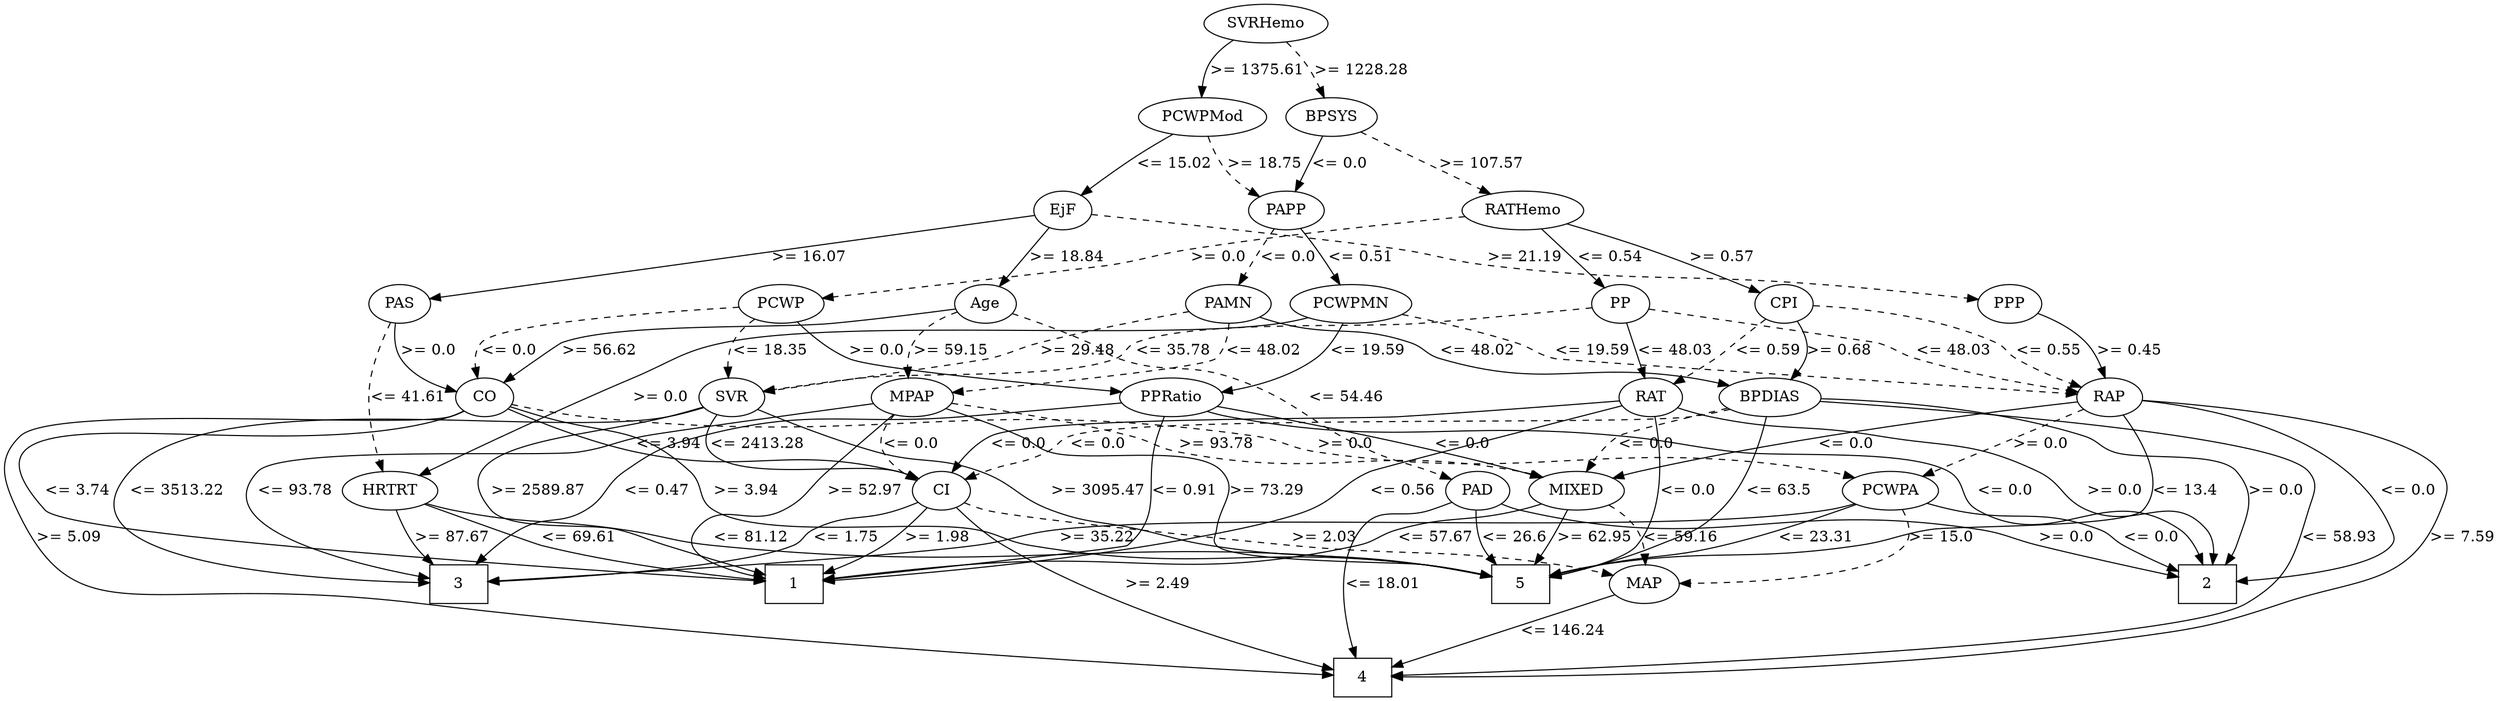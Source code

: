 strict digraph G {
	graph [bb="0,0,2004.5,645"];
	node [label="\N"];
	1	[height=0.5,
		pos="1044.5,105",
		shape=box,
		width=0.75];
	2	[height=0.5,
		pos="1731.5,105",
		shape=box,
		width=0.75];
	3	[height=0.5,
		pos="197.49,105",
		shape=box,
		width=0.75];
	4	[height=0.5,
		pos="655.49,18",
		shape=box,
		width=0.75];
	5	[height=0.5,
		pos="782.49,105",
		shape=box,
		width=0.75];
	RAP	[height=0.5,
		pos="1654.5,279",
		width=0.77778];
	RAP -> 2	[label="<= 0.0",
		lp="1939.5,192",
		op="<=",
		param=0.0,
		pos="e,1758.7,106.61 1682.6,276.93 1744.4,272.78 1890.4,252.73 1931.5,156 1934.1,149.86 1935.8,146.1 1931.5,141 1911.1,116.76 1820.9,\
109.31 1768.8,107.01",
		style=solid];
	RAP -> 4	[label=">= 7.59",
		lp="1982,148.5",
		op=">=",
		param=7.59,
		pos="e,682.83,19.432 1682.4,276.4 1751.9,271.75 1929.7,255.53 1962.5,210 1980.9,184.46 1969.6,162.34 1946.5,141 1839.4,42.246 1775.3,\
70.006 1630.5,54 1443.7,33.35 848.16,22.202 692.83,19.598",
		style=solid];
	RAP -> 5	[label="<= 13.4",
		lp="1365,192",
		op="<=",
		param=13.4,
		pos="e,809.54,107.99 1639,263.78 1625.1,251.92 1603.5,235.74 1581.5,228 1531.2,210.35 1387.9,237.78 1342.5,210 1326.5,200.22 1335.9,184.71 \
1320.5,174 1286.3,150.21 1268.8,166.61 1228.5,156 1208.1,150.63 1204.1,145.28 1183.5,141 1148.4,133.73 912.15,115.64 819.58,108.74",
		style=solid];
	PCWPA	[height=0.5,
		pos="1190.5,192",
		width=1.1555];
	RAP -> PCWPA	[label=">= 0.0",
		lp="1561.5,235.5",
		op=">=",
		param=0.0,
		pos="e,1221.9,203.84 1630.5,269.48 1597.1,258 1534.5,237.89 1479.5,228 1377.3,209.64 1348.6,229.2 1246.5,210 1241.7,209.1 1236.7,207.93 \
1231.8,206.64",
		style=dashed];
	MIXED	[height=0.5,
		pos="1527.5,192",
		width=1.125];
	RAP -> MIXED	[label="<= 0.0",
		lp="1691.5,235.5",
		op="<=",
		param=0.0,
		pos="e,1559,203.31 1665.7,262.08 1671.6,251.43 1676.3,237.66 1668.5,228 1643.9,197.69 1620.3,219.78 1582.5,210 1578.1,208.86 1573.5,207.58 \
1568.9,206.26",
		style=solid];
	PCWPA -> 2	[label="<= 0.0",
		lp="1492.5,148.5",
		op="<=",
		param=0.0,
		pos="e,1704.2,107.09 1222.2,180.16 1230.1,177.81 1238.5,175.56 1246.5,174 1331.5,157.34 1356.8,178.23 1440.5,156 1456.1,151.86 1458,145.46 \
1473.5,141 1549.9,118.96 1643.2,110.68 1694,107.66",
		style=solid];
	PCWPA -> 3	[label=">= 35.22",
		lp="524.49,148.5",
		op=">=",
		param=35.22,
		pos="e,224.54,115.49 1159.4,179.97 1151.4,177.57 1142.7,175.34 1134.5,174 1064.7,162.63 564.94,180.13 498.49,156 488.37,152.33 489.5,\
144.93 479.49,141 385.68,104.2 352.49,141.74 253.49,123 247.2,121.81 240.61,120.18 234.26,118.39",
		style=solid];
	PCWPA -> 5	[label="<= 23.31",
		lp="982.49,148.5",
		op="<=",
		param=23.31,
		pos="e,809.59,113.26 1158.8,180.21 1150.9,177.86 1142.5,175.6 1134.5,174 1056.5,158.38 1034.4,171.94 956.49,156 934.59,151.52 929.92,\
147.33 908.49,141 878.63,132.19 844.61,122.78 819.45,115.94",
		style=solid];
	MAP	[height=0.5,
		pos="1287.5,105",
		width=0.84854];
	PCWPA -> MAP	[label=">= 15.0",
		lp="1414,148.5",
		op=">=",
		param=15.0,
		pos="e,1317,110.14 1222.2,180.36 1230.1,178 1238.5,175.7 1246.5,174 1277.2,167.42 1365.8,179.55 1386.5,156 1406.9,132.84 1363,119.09 \
1327.3,112.04",
		style=dashed];
	MIXED -> 1	[label="<= 57.67",
		lp="1550.5,148.5",
		op="<=",
		param=57.67,
		pos="e,1071.7,108.42 1528.2,173.99 1527.7,162.86 1524.9,148.95 1515.5,141 1492.7,121.75 1277.2,125.25 1247.5,123 1189.6,118.63 1122.4,\
112.87 1081.7,109.3",
		style=solid];
	MIXED -> 5	[label=">= 62.95",
		lp="1356.5,148.5",
		op=">=",
		param=62.95,
		pos="e,809.61,108.14 1496.3,180.34 1488.6,177.98 1480.3,175.69 1472.5,174 1410.3,160.56 1392.3,171.02 1330.5,156 1311.6,151.42 1308.5,\
144.99 1289.5,141 1167,115.24 1133.3,131.69 1008.5,123 941.99,118.37 864.52,112.42 819.73,108.93",
		style=solid];
	MIXED -> MAP	[label="<= 59.16",
		lp="1623.5,148.5",
		op="<=",
		param=59.16,
		pos="e,1318,107.23 1559.4,180.66 1582.7,171.49 1607.8,157.09 1593.5,141 1576.1,121.53 1407.3,111.4 1328.1,107.69",
		style=dashed];
	PAS	[height=0.5,
		pos="404.49,366",
		width=0.75];
	CO	[height=0.5,
		pos="465.49,279",
		width=0.75];
	PAS -> CO	[label=">= 0.0",
		lp="424.49,322.5",
		op=">=",
		param=0.0,
		pos="e,441.35,287.52 400.88,348.13 399.59,337.87 399.68,324.88 405.49,315 411.47,304.81 421.67,297.29 431.98,291.9",
		style=solid];
	HRTRT	[height=0.5,
		pos="321.49,192",
		width=1.1013];
	PAS -> HRTRT	[label="<= 41.61",
		lp="145.49,279",
		op="<=",
		param=41.61,
		pos="e,290.52,203.35 377.74,363.29 312,358.41 145.96,341.77 119.49,297 111.34,283.23 111.34,274.77 119.49,261 154.9,201.11 200.13,227.44 \
267.49,210 271.83,208.87 276.35,207.61 280.83,206.29",
		style=dashed];
	CO -> 1	[label="<= 3.74",
		lp="712.99,192",
		op="<=",
		param=3.74,
		pos="e,1017.3,108.53 486.82,267.92 493.05,265.32 499.94,262.76 506.49,261 564.94,245.27 589.66,274.27 641.49,243 673.69,223.57 659.06,\
194.66 690.49,174 742.47,139.83 927.24,117.72 1007.2,109.55",
		style=solid];
	CO -> 4	[label=">= 5.09",
		lp="32.986,148.5",
		op=">=",
		param=5.09,
		pos="e,628.23,19.412 446.42,266.14 442.29,264.07 437.85,262.2 433.49,261 355.62,239.54 145.8,272.18 70.486,243 21.444,224 -19.802,184 \
10.486,141 81.343,40.409 491.55,22.713 618.23,19.638",
		style=solid];
	CO -> 5	[label=">= 3.94",
		lp="249.99,192",
		op=">=",
		param=3.94,
		pos="e,755.25,107.58 445.92,266.48 441.9,264.44 437.63,262.49 433.49,261 344.76,229 284.58,285.08 227.49,210 217.8,197.26 218.4,187.17 \
227.49,174 250.98,139.97 274.12,149.97 314.49,141 356.06,131.76 641.87,114.27 745.26,108.17",
		style=solid];
	CO -> PCWPA	[label=">= 0.0",
		lp="810.49,235.5",
		op=">=",
		param=0.0,
		pos="e,1159.1,203.98 486.8,267.83 493.02,265.22 499.92,262.69 506.49,261 577.08,242.86 597.09,251.45 669.49,243 723.75,236.67 737.06,\
232.77 791.49,228 943.56,214.68 984.13,236.36 1134.5,210 1139.3,209.16 1144.3,208.03 1149.2,206.76",
		style=dashed];
	CI	[height=0.5,
		pos="833.49,192",
		width=0.75];
	CO -> CI	[label="<= 3.94",
		lp="629.99,235.5",
		op="<=",
		param=3.94,
		pos="e,812.19,203.23 487.49,268.51 493.6,265.97 500.27,263.3 506.49,261 550.78,244.61 561.26,237.68 607.49,228 688.34,211.07 712.34,230.04 \
792.49,210 795.88,209.15 799.36,208.07 802.78,206.86",
		style=solid];
	HRTRT -> 1	[label="<= 69.61",
		lp="721.49,148.5",
		op="<=",
		param=69.61,
		pos="e,1017.2,107.78 351.73,180.12 359.39,177.75 367.67,175.49 375.49,174 483.6,153.33 513.46,171.11 622.49,156 655.3,151.45 662.74,145.99 \
695.49,141 808.39,123.78 943.19,113.01 1007.2,108.48",
		style=solid];
	HRTRT -> 3	[label=">= 87.67",
		lp="210.49,148.5",
		op=">=",
		param=87.67,
		pos="e,186.06,123.34 290.5,180.71 283.01,178.37 274.99,175.99 267.49,174 231,164.32 208.18,185.38 184.49,156 179.14,149.38 179.55,140.79 \
182.17,132.62",
		style=solid];
	HRTRT -> 5	[label="<= 81.12",
		lp="453.49,148.5",
		op="<=",
		param=81.12,
		pos="e,755.19,105.55 344.58,177.26 365.48,165.53 397.48,149.29 427.49,141 540.02,109.92 679.31,105.63 744.93,105.53",
		style=solid];
	PAD	[height=0.5,
		pos="489.49,192",
		width=0.79437];
	PAD -> 2	[label=">= 0.0",
		lp="1266.5,148.5",
		op=">=",
		param=0.0,
		pos="e,1704.4,107.29 511.8,180.49 518.32,177.88 525.57,175.42 532.49,174 665.32,146.66 1007.4,167.61 1142.5,156 1189.5,151.97 1200.6,\
146.04 1247.5,141 1413.6,123.15 1612.9,111.95 1694.2,107.81",
		style=solid];
	PAD -> 4	[label="<= 18.01",
		lp="342.49,105",
		op="<=",
		param=18.01,
		pos="e,628.11,19.104 466.64,180.68 460.23,178.15 453.18,175.68 446.49,174 412.42,165.47 312.86,182.21 289.49,156 285.05,151.02 287.81,\
147.45 289.49,141 303.44,87.145 326.58,71.209 379.49,54 461.73,27.246 563.95,20.795 617.97,19.334",
		style=solid];
	PAD -> 5	[label="<= 26.6",
		lp="599.99,148.5",
		op="<=",
		param=26.6,
		pos="e,755.34,107.13 511.11,179.94 523.88,173.26 540.27,164.44 554.49,156 564.98,149.77 566.12,145.45 577.49,141 633.42,119.08 703.25,\
110.87 745.28,107.81",
		style=solid];
	PAMN	[height=0.5,
		pos="987.49,366",
		width=1.0139];
	BPDIAS	[height=0.5,
		pos="1392.5,279",
		width=1.1735];
	PAMN -> BPDIAS	[label="<= 48.02",
		lp="1200.5,322.5",
		op="<=",
		param=48.02,
		pos="e,1351,282.73 1014.9,353.87 1021,351.69 1027.4,349.6 1033.5,348 1082.3,335.2 1097.6,345.78 1145.5,330 1159.3,325.46 1160.7,319.54 \
1174.5,315 1229.7,296.81 1296,287.88 1340.9,283.64",
		style=solid];
	MPAP	[height=0.5,
		pos="833.49,279",
		width=0.97491];
	PAMN -> MPAP	[label="<= 48.02",
		lp="1002.5,322.5",
		op="<=",
		param=48.02,
		pos="e,868.45,281.11 983.98,347.87 980.88,336.97 975.29,323.39 965.49,315 941.45,294.43 906.6,285.8 878.75,282.24",
		style=dashed];
	SVR	[height=0.5,
		pos="612.49,279",
		width=0.77778];
	PAMN -> SVR	[label=">= 29.48",
		lp="803.49,322.5",
		op=">=",
		param=29.48,
		pos="e,639.52,283.88 951,363.45 908.13,360.62 835.52,352.61 777.49,330 766.11,325.57 765.68,319.86 754.49,315 720.47,300.22 679.04,290.92 \
649.74,285.65",
		style=dashed];
	BPDIAS -> 2	[label=">= 0.0",
		lp="1759.5,192",
		op=">=",
		param=0.0,
		pos="e,1736.6,123.33 1432.4,272.73 1517.2,261.15 1708.7,232.72 1727.5,210 1745,188.87 1743.1,156.25 1738.7,133.18",
		style=solid];
	BPDIAS -> 4	[label="<= 58.93",
		lp="1867.5,148.5",
		op="<=",
		param=58.93,
		pos="e,682.6,19.468 1429.7,270.12 1482,259.3 1580.1,239.84 1664.5,228 1684.9,225.13 1835.6,225.29 1849.5,210 1860.2,198.15 1855.4,188.87 \
1849.5,174 1829.9,124.61 1815.6,109.54 1767.5,87 1668.4,40.574 875.08,23.083 692.75,19.656",
		style=solid];
	BPDIAS -> 5	[label="<= 63.5",
		lp="1117,192",
		op="<=",
		param=63.5,
		pos="e,798.39,123.03 1358.4,268.24 1337.6,261.89 1310.6,252.96 1287.5,243 1274.5,237.41 1273,232.18 1259.5,228 1189,206.18 1162.8,237.8 \
1094.5,210 1070.4,200.22 1072.6,183.54 1048.5,174 964.25,140.72 929.61,189.57 845.49,156 830.88,150.17 816.92,139.79 805.88,129.99",
		style=solid];
	BPDIAS -> MIXED	[label="<= 0.0",
		lp="1460.5,235.5",
		op="<=",
		param=0.0,
		pos="e,1494.9,202.72 1405.6,261.41 1414.8,250.75 1427.8,237.21 1441.5,228 1454.8,219.1 1470.6,211.84 1485.1,206.29",
		style=dashed];
	BPDIAS -> CI	[label="<= 0.0",
		lp="1179.5,235.5",
		op="<=",
		param=0.0,
		pos="e,854.76,203.31 1352.5,273.19 1306,267.33 1227.4,256.51 1160.5,243 1134,237.64 1128.2,232.42 1101.5,228 1001.6,211.47 972.88,233.67 \
874.49,210 871.09,209.18 867.6,208.12 864.18,206.93",
		style=dashed];
	MPAP -> 1	[label=">= 52.97",
		lp="1018.5,192",
		op=">=",
		param=52.97,
		pos="e,1027.1,123.29 861.74,268.28 890.31,257.42 934.54,237.65 965.49,210 992.97,185.44 988.54,169.84 1011.5,141 1014.2,137.62 1017.1,\
134.17 1020.1,130.83",
		style=solid];
	MPAP -> 3	[label="<= 93.78",
		lp="190.49,192",
		op="<=",
		param=93.78,
		pos="e,182.99,123.26 799.23,274.83 663.42,262.21 169.89,215.98 164.49,210 144.78,188.19 161.09,154.61 176.99,131.54",
		style=solid];
	MPAP -> 5	[label=">= 73.29",
		lp="771.49,192",
		op=">=",
		param=73.29,
		pos="e,770.36,123.08 800.79,272.24 783.2,267.41 762.68,258.68 750.49,243 725.21,210.5 747.09,161.4 764.99,131.66",
		style=solid];
	MPAP -> MIXED	[label=">= 93.78",
		lp="1071.5,235.5",
		op=">=",
		param=93.78,
		pos="e,1497,203.95 867.17,273.65 903.38,268.44 962.37,258.45 1011.5,243 1027.2,238.04 1029.4,231.75 1045.5,228 1230.5,184.92 1285.3,242.31 \
1472.5,210 1477.3,209.17 1482.2,208.04 1487.1,206.76",
		style=dashed];
	MPAP -> CI	[label="<= 0.0",
		lp="852.49,235.5",
		op="<=",
		param=0.0,
		pos="e,833.49,210.18 833.49,260.8 833.49,249.16 833.49,233.55 833.49,220.24",
		style=dashed];
	SVR -> 1	[label=">= 2589.87",
		lp="928.99,192",
		op=">=",
		param=2589.87,
		pos="e,1066.6,123.19 640.01,275.14 705.63,268.23 866.55,250.58 875.49,243 899.92,222.26 871.71,194.34 896.49,174 927.55,148.49 1049.5,\
185.81 1076.5,156 1083.4,148.39 1080.1,139.14 1073.5,130.68",
		style=solid];
	SVR -> 3	[label="<= 3513.22",
		lp="75.986,192",
		op="<=",
		param=3513.22,
		pos="e,170.34,112.41 590.22,267.57 583.96,265.03 577.06,262.59 570.49,261 484.17,240.11 459.89,251.45 371.49,243 298.56,236.03 92.626,\
264.33 43.486,210 3.1669,165.42 103.11,130.64 160.5,115.01",
		style=solid];
	SVR -> 5	[label=">= 3095.47",
		lp="600.99,192",
		op=">=",
		param=3095.47,
		pos="e,759.18,123.12 589.88,267.98 574.38,260.59 555.86,250.55 551.49,243 539.85,222.91 549.25,190.28 568.49,174 612.68,136.61 642.82,\
175.04 697.49,156 716.14,149.5 735.24,138.71 750.6,128.81",
		style=solid];
	SVR -> CI	[label="<= 2413.28",
		lp="715.99,235.5",
		op="<=",
		param=2413.28,
		pos="e,811.69,203.12 628.16,263.79 641.78,252.26 662.56,236.57 683.49,228 728.93,209.4 745.28,223.49 792.49,210 795.67,209.09 798.94,\
208.01 802.18,206.83",
		style=solid];
	PCWP	[height=0.5,
		pos="777.49,366",
		width=0.97491];
	PCWP -> CO	[label="<= 0.0",
		lp="575.49,322.5",
		op="<=",
		param=0.0,
		pos="e,483.77,292.54 742.52,363.18 698.19,360.05 619.89,351.7 556.49,330 533.68,322.2 509.88,308.91 492.34,297.99",
		style=dashed];
	PCWP -> SVR	[label="<= 18.35",
		lp="628.49,322.5",
		op="<=",
		param=18.35,
		pos="e,603.13,296.05 742.74,363.12 696.87,359.82 619.87,351.21 602.49,330 596.92,323.21 597.17,314.18 599.56,305.66",
		style=dashed];
	PPRatio	[height=0.5,
		pos="1109.5,279",
		width=1.1013];
	PCWP -> PPRatio	[label=">= 0.0",
		lp="942.49,322.5",
		op=">=",
		param=0.0,
		pos="e,1070.1,281.94 810.37,359.68 836.81,354.53 874.39,345.24 904.49,330 914.09,325.14 913.69,319.46 923.49,315 967.14,295.13 1021.5,\
286.54 1060.1,282.83",
		style=solid];
	PPRatio -> 1	[label="<= 0.91",
		lp="1421,192",
		op="<=",
		param=0.91,
		pos="e,1071.7,106.87 1115.3,261.06 1120.1,249.66 1128.2,235.4 1140.5,228 1188.3,199.07 1353.4,250.93 1391.5,210 1402.4,198.29 1401.4,\
186.54 1391.5,174 1369.6,146.47 1347.4,168.4 1314.5,156 1301.3,151.02 1299.9,145.41 1286.5,141 1216.4,117.96 1130,110.07 1081.7,\
107.38",
		style=solid];
	PPRatio -> 2	[label="<= 0.0",
		lp="1703.5,192",
		op="<=",
		param=0.0,
		pos="e,1719.7,123.38 1149,277.68 1204.8,276.22 1309.2,269.74 1393.5,243 1406.9,238.73 1407.9,231.95 1421.5,228 1472.4,213.16 1613.5,236.37 \
1659.5,210 1661.5,208.83 1693.3,162.27 1714,131.85",
		style=solid];
	PPRatio -> 3	[label="<= 0.47",
		lp="428.99,192",
		op="<=",
		param=0.47,
		pos="e,222,123.13 1070.6,275.17 966,267.51 685.24,246.75 665.49,243 643.11,238.75 638.85,232.33 616.49,228 570.5,219.1 448.95,229.76 \
406.49,210 385.97,200.46 390.4,184.74 370.49,174 335.73,155.25 320.37,170.11 283.49,156 265.15,148.99 246.14,138.34 230.67,128.67",
		style=solid];
	PPRatio -> MIXED	[label="<= 0.0",
		lp="1374.5,235.5",
		op="<=",
		param=0.0,
		pos="e,1496.3,203.51 1144.4,270.35 1192,260.05 1280,241.47 1355.5,228 1407.3,218.76 1421.2,221.8 1472.5,210 1477.1,208.94 1481.9,207.68 \
1486.7,206.34",
		style=solid];
	PCWPMod	[height=0.5,
		pos="991.49,540",
		width=1.4444];
	PAPP	[height=0.5,
		pos="1048.5,453",
		width=0.88889];
	PCWPMod -> PAPP	[label=">= 18.75",
		lp="1041.5,496.5",
		op=">=",
		param=18.75,
		pos="e,1032.6,468.79 998.06,522.08 1002.3,512.05 1008.4,499.32 1015.5,489 1018.5,484.64 1022,480.29 1025.6,476.22",
		style=dashed];
	EjF	[height=0.5,
		pos="865.49,453",
		width=0.75];
	PCWPMod -> EjF	[label="<= 15.02",
		lp="962.49,496.5",
		op="<=",
		param=15.02,
		pos="e,884.04,466.51 968.67,523.61 947.26,509.16 915.22,487.55 892.53,472.24",
		style=solid];
	PAPP -> PAMN	[label="<= 0.0",
		lp="1041.5,409.5",
		op="<=",
		param=0.0,
		pos="e,999.12,383.21 1037,436.01 1028,423.51 1015.4,405.9 1005.1,391.61",
		style=dashed];
	PCWPMN	[height=0.5,
		pos="1092.5,366",
		width=1.3902];
	PAPP -> PCWPMN	[label="<= 0.51",
		lp="1096,409.5",
		op="<=",
		param=0.51,
		pos="e,1083.7,383.92 1057,435.61 1063.2,423.54 1071.8,406.88 1079,393",
		style=solid];
	EjF -> PAS	[label=">= 16.07",
		lp="674.49,409.5",
		op=">=",
		param=16.07,
		pos="e,429.71,372.53 839.37,448.15 798.55,442.06 717.18,429.57 648.49,417 573.95,403.36 487.12,384.96 439.76,374.71",
		style=solid];
	PPP	[height=0.5,
		pos="1619.5,366",
		width=0.75];
	EjF -> PPP	[label=">= 21.19",
		lp="1325.5,409.5",
		op=">=",
		param=21.19,
		pos="e,1593.1,370.4 891.88,448.49 920.37,444.78 967.08,438.94 1007.5,435 1113.5,424.67 1141.6,435.6 1246.5,417 1270.6,412.73 1275.4,406.56 \
1299.5,402 1378.9,386.93 1400.1,392.91 1480.5,384 1515.3,380.14 1555,375.24 1583,371.69",
		style=dashed];
	Age	[height=0.5,
		pos="576.49,366",
		width=0.75];
	EjF -> Age	[label=">= 18.84",
		lp="764.49,409.5",
		op=">=",
		param=18.84,
		pos="e,600.76,374.14 841.34,444.9 789.92,429.77 669.46,394.34 610.38,376.97",
		style=solid];
	MAP -> 4	[label="<= 146.24",
		lp="1038.5,61.5",
		op="<=",
		param=146.24,
		pos="e,682.55,22.639 1257.9,100.01 1154.1,86.058 807.19,39.403 692.59,23.99",
		style=solid];
	PCWPMN -> RAP	[label="<= 19.59",
		lp="1358.5,322.5",
		op="<=",
		param=19.59,
		pos="e,1630.2,288.11 1134.9,356.37 1149.1,353.58 1164.9,350.55 1179.5,348 1230.9,339 1245.2,343.89 1295.5,330 1312.6,325.27 1315.2,318.99 \
1332.5,315 1446.2,288.75 1479.5,317.02 1594.5,297 1603,295.52 1612,293.32 1620.4,290.98",
		style=dashed];
	PCWPMN -> HRTRT	[label=">= 0.0",
		lp="556.49,279",
		op=">=",
		param=0.0,
		pos="e,352.98,203.11 1056.3,353.42 1048.5,351.3 1040.3,349.34 1032.5,348 911.78,327.19 875.25,363.68 757.49,330 743.91,326.12 743,319.07 \
729.49,315 647.42,290.27 615.05,333.46 537.49,297 517.01,287.37 520.5,273.27 501.49,261 477.95,245.81 408.01,221.34 362.56,206.27",
		style=solid];
	PCWPMN -> PPRatio	[label="<= 19.59",
		lp="1119.5,322.5",
		op="<=",
		param=19.59,
		pos="e,1100.2,296.6 1091.1,347.67 1090.8,337.94 1091.1,325.67 1093.5,315 1094.2,311.97 1095.1,308.89 1096.3,305.87",
		style=solid];
	CI -> 1	[label=">= 1.98",
		lp="885.99,148.5",
		op=">=",
		param=1.98,
		pos="e,1017.5,108.52 839.44,174.03 844.22,162.91 852.04,149.01 863.49,141 886.23,125.08 961.27,114.66 1007.3,109.6",
		style=solid];
	CI -> 3	[label="<= 1.75",
		lp="356.99,148.5",
		op="<=",
		param=1.75,
		pos="e,224.58,118.74 812.25,180.52 806.02,177.92 799.11,175.45 792.49,174 593.51,130.31 534.35,195.4 334.49,156 299.31,149.07 261.13,\
134.5 234.03,122.87",
		style=solid];
	CI -> 4	[label=">= 2.49",
		lp="442.99,105",
		op=">=",
		param=2.49,
		pos="e,628.27,23.302 814.43,179.13 810.3,177.06 805.86,175.2 801.49,174 759.22,162.44 437.76,187.69 407.49,156 338.74,84.045 533.54,40.257 \
618.27,25.055",
		style=solid];
	CI -> MAP	[label=">= 2.03",
		lp="1116,148.5",
		op=">=",
		param=2.03,
		pos="e,1258.6,111.6 854.82,180.93 861.05,178.33 867.94,175.76 874.49,174 932.51,158.36 949.12,165.3 1008.5,156 1094.4,142.54 1194.7,123.84 \
1248.5,113.54",
		style=dashed];
	SVRHemo	[height=0.5,
		pos="1045.5,627",
		width=1.3902];
	SVRHemo -> PCWPMod	[label=">= 1375.61",
		lp="1040,583.5",
		op=">=",
		param=1375.61,
		pos="e,994.67,558.16 1024.9,610.58 1018.6,604.99 1012.1,598.26 1007.5,591 1003.1,584.06 999.76,575.78 997.35,567.98",
		style=solid];
	BPSYS	[height=0.5,
		pos="1099.5,540",
		width=1.0471];
	SVRHemo -> BPSYS	[label=">= 1228.28",
		lp="1114,583.5",
		op=">=",
		param=1228.28,
		pos="e,1091.4,557.6 1059.2,609.31 1063.7,603.64 1068.5,597.18 1072.5,591 1077.5,583.27 1082.5,574.52 1086.7,566.53",
		style=dashed];
	BPSYS -> PAPP	[label="<= 0.0",
		lp="1096.5,496.5",
		op="<=",
		param=0.0,
		pos="e,1058.3,470.34 1089.7,522.61 1082.2,510.26 1072,493.12 1063.5,479.05",
		style=solid];
	RATHemo	[height=0.5,
		pos="1166.5,453",
		width=1.375];
	BPSYS -> RATHemo	[label=">= 107.57",
		lp="1166.5,496.5",
		op=">=",
		param=107.57,
		pos="e,1153.5,470.5 1112.1,523.01 1122,510.47 1135.9,492.8 1147.2,478.48",
		style=dashed];
	RATHemo -> PCWP	[label=">= 0.0",
		lp="1160.5,409.5",
		op=">=",
		param=0.0,
		pos="e,811.72,370.59 1156.4,435.06 1148.7,423.65 1136.9,409.39 1122.5,402 1086.5,383.55 981.7,388.08 941.49,384 901.01,379.89 854.93,\
375.1 821.95,371.66",
		style=dashed];
	CPI	[height=0.5,
		pos="1444.5,366",
		width=0.75];
	RATHemo -> CPI	[label=">= 0.57",
		lp="1411,409.5",
		op=">=",
		param=0.57,
		pos="e,1426.3,379.62 1213.8,447.6 1252.8,442.95 1308.9,433.88 1355.5,417 1377.4,409.06 1400.3,396.06 1417.4,385.31",
		style=solid];
	PP	[height=0.5,
		pos="1215.5,366",
		width=0.75];
	RATHemo -> PP	[label="<= 0.54",
		lp="1220,409.5",
		op="<=",
		param=0.54,
		pos="e,1207,383.36 1177.2,435.4 1180.9,429.63 1184.9,423.08 1188.5,417 1193.1,409.04 1198,400.23 1202.3,392.25",
		style=solid];
	CPI -> RAP	[label="<= 0.55",
		lp="1623,322.5",
		op="<=",
		param=0.55,
		pos="e,1635.4,292.2 1470.6,360.92 1498.2,355.98 1542.8,346.23 1578.5,330 1589.3,325.1 1590.6,321.55 1600.5,315 1609,309.31 1618.4,303.18 \
1626.9,297.68",
		style=dashed];
	CPI -> BPDIAS	[label=">= 0.68",
		lp="1416,322.5",
		op=">=",
		param=0.68,
		pos="e,1389.1,297.19 1422,355.61 1411.4,349.88 1399.7,341.44 1393.5,330 1389.8,323.17 1388.6,315.02 1388.5,307.29",
		style=solid];
	RAT	[height=0.5,
		pos="1557.5,279",
		width=0.76389];
	CPI -> RAT	[label="<= 0.59",
		lp="1552,322.5",
		op="<=",
		param=0.59,
		pos="e,1546.1,295.85 1467.2,356.1 1481.3,349.96 1499.4,340.94 1513.5,330 1523.1,322.52 1532.3,312.69 1539.8,303.74",
		style=dashed];
	PP -> RAP	[label="<= 48.03",
		lp="1483.5,322.5",
		op="<=",
		param=48.03,
		pos="e,1629.9,287.85 1242.8,365.1 1286.1,364.32 1372.4,358.87 1438.5,330 1448.3,325.69 1447.6,319.18 1457.5,315 1514.1,291.12 1534.3,\
309.4 1594.5,297 1602.9,295.27 1611.8,293 1620.1,290.67",
		style=dashed];
	PP -> SVR	[label="<= 35.78",
		lp="874.49,322.5",
		op="<=",
		param=35.78,
		pos="e,640.46,280.08 1191.4,357.38 1179.5,353.93 1164.9,350.15 1151.5,348 1084.9,337.29 911.52,354 848.49,330 838.43,326.17 839.34,319.33 \
829.49,315 770.62,289.13 695.24,282.15 650.58,280.4",
		style=dashed];
	PP -> RAT	[label="<= 48.03",
		lp="1269.5,322.5",
		op="<=",
		param=48.03,
		pos="e,1530.8,284.42 1220.3,348.17 1224.5,336.82 1231.8,322.58 1243.5,315 1280.9,290.73 1399.2,302.29 1443.5,297 1469.4,293.91 1498.5,\
289.56 1520.8,286.03",
		style=solid];
	RAT -> 1	[label="<= 0.56",
		lp="1633,192",
		op="<=",
		param=0.56,
		pos="e,1071.7,108.54 1574.5,264.84 1580.8,258.92 1587.2,251.38 1590.5,243 1602.1,213.75 1634.2,191.57 1580.5,141 1553.5,115.6 1284.5,\
125.55 1247.5,123 1189.5,119.01 1122.4,113.14 1081.7,109.45",
		style=solid];
	RAT -> 2	[label=">= 0.0",
		lp="1826.5,192",
		op=">=",
		param=0.0,
		pos="e,1757.5,123.35 1582.3,270.94 1593.1,267.87 1605.9,264.24 1617.5,261 1699.2,238.1 1750.1,277.55 1801.5,210 1821.8,183.31 1792.3,\
151.08 1765.6,129.64",
		style=solid];
	RAT -> 5	[label="<= 0.0",
		lp="1301.5,192",
		op="<=",
		param=0.0,
		pos="e,809.49,107.83 1566.3,261.56 1570.8,250.68 1573.8,236.85 1565.5,228 1543.9,205.02 1311.6,222.04 1282.5,210 1260.1,200.73 1262.5,\
186.07 1241.5,174 1221.4,162.45 1165.2,145.82 1142.5,141 1081.5,128.04 898.5,114.13 819.49,108.54",
		style=solid];
	RAT -> CI	[label="<= 0.0",
		lp="1258.5,235.5",
		op="<=",
		param=0.0,
		pos="e,854.74,203.41 1530.8,273.56 1507.8,269.83 1473.5,264.56 1443.5,261 1353.1,250.28 1328.3,262.81 1239.5,243 1220.5,238.78 1217.5,\
231.91 1198.5,228 1057.2,198.91 1015.1,242.08 874.49,210 871.08,209.22 867.59,208.19 864.16,207.01",
		style=solid];
	PPP -> RAP	[label=">= 0.45",
		lp="1676,322.5",
		op=">=",
		param=0.45,
		pos="e,1655.3,297.3 1634.9,351.07 1640.4,345.14 1646.2,337.8 1649.5,330 1652.5,323.02 1654,315.01 1654.7,307.48",
		style=solid];
	Age -> CO	[label=">= 56.62",
		lp="492.49,322.5",
		op=">=",
		param=56.62,
		pos="e,461.21,296.89 549.29,364.73 523.37,362.85 485.55,355.53 466.49,330 461.65,323.52 460.2,315.13 460.31,307.08",
		style=solid];
	Age -> PAD	[label="<= 54.46",
		lp="403.49,279",
		op="<=",
		param=54.46,
		pos="e,467.14,203.3 549.78,362.44 506.08,357.81 421.76,346.95 397.49,330 383.42,320.18 382.1,313.52 377.49,297 373.18,281.59 369.64,274.94 \
377.49,261 386.42,245.12 428.02,222.5 457.91,207.78",
		style=dashed];
	Age -> MPAP	[label=">= 59.15",
		lp="728.49,322.5",
		op=">=",
		param=59.15,
		pos="e,802.22,287.26 598.5,355.35 623.43,344.65 665.4,327.27 702.49,315 732.18,305.18 766.34,296.12 792.33,289.69",
		style=dashed];
}
